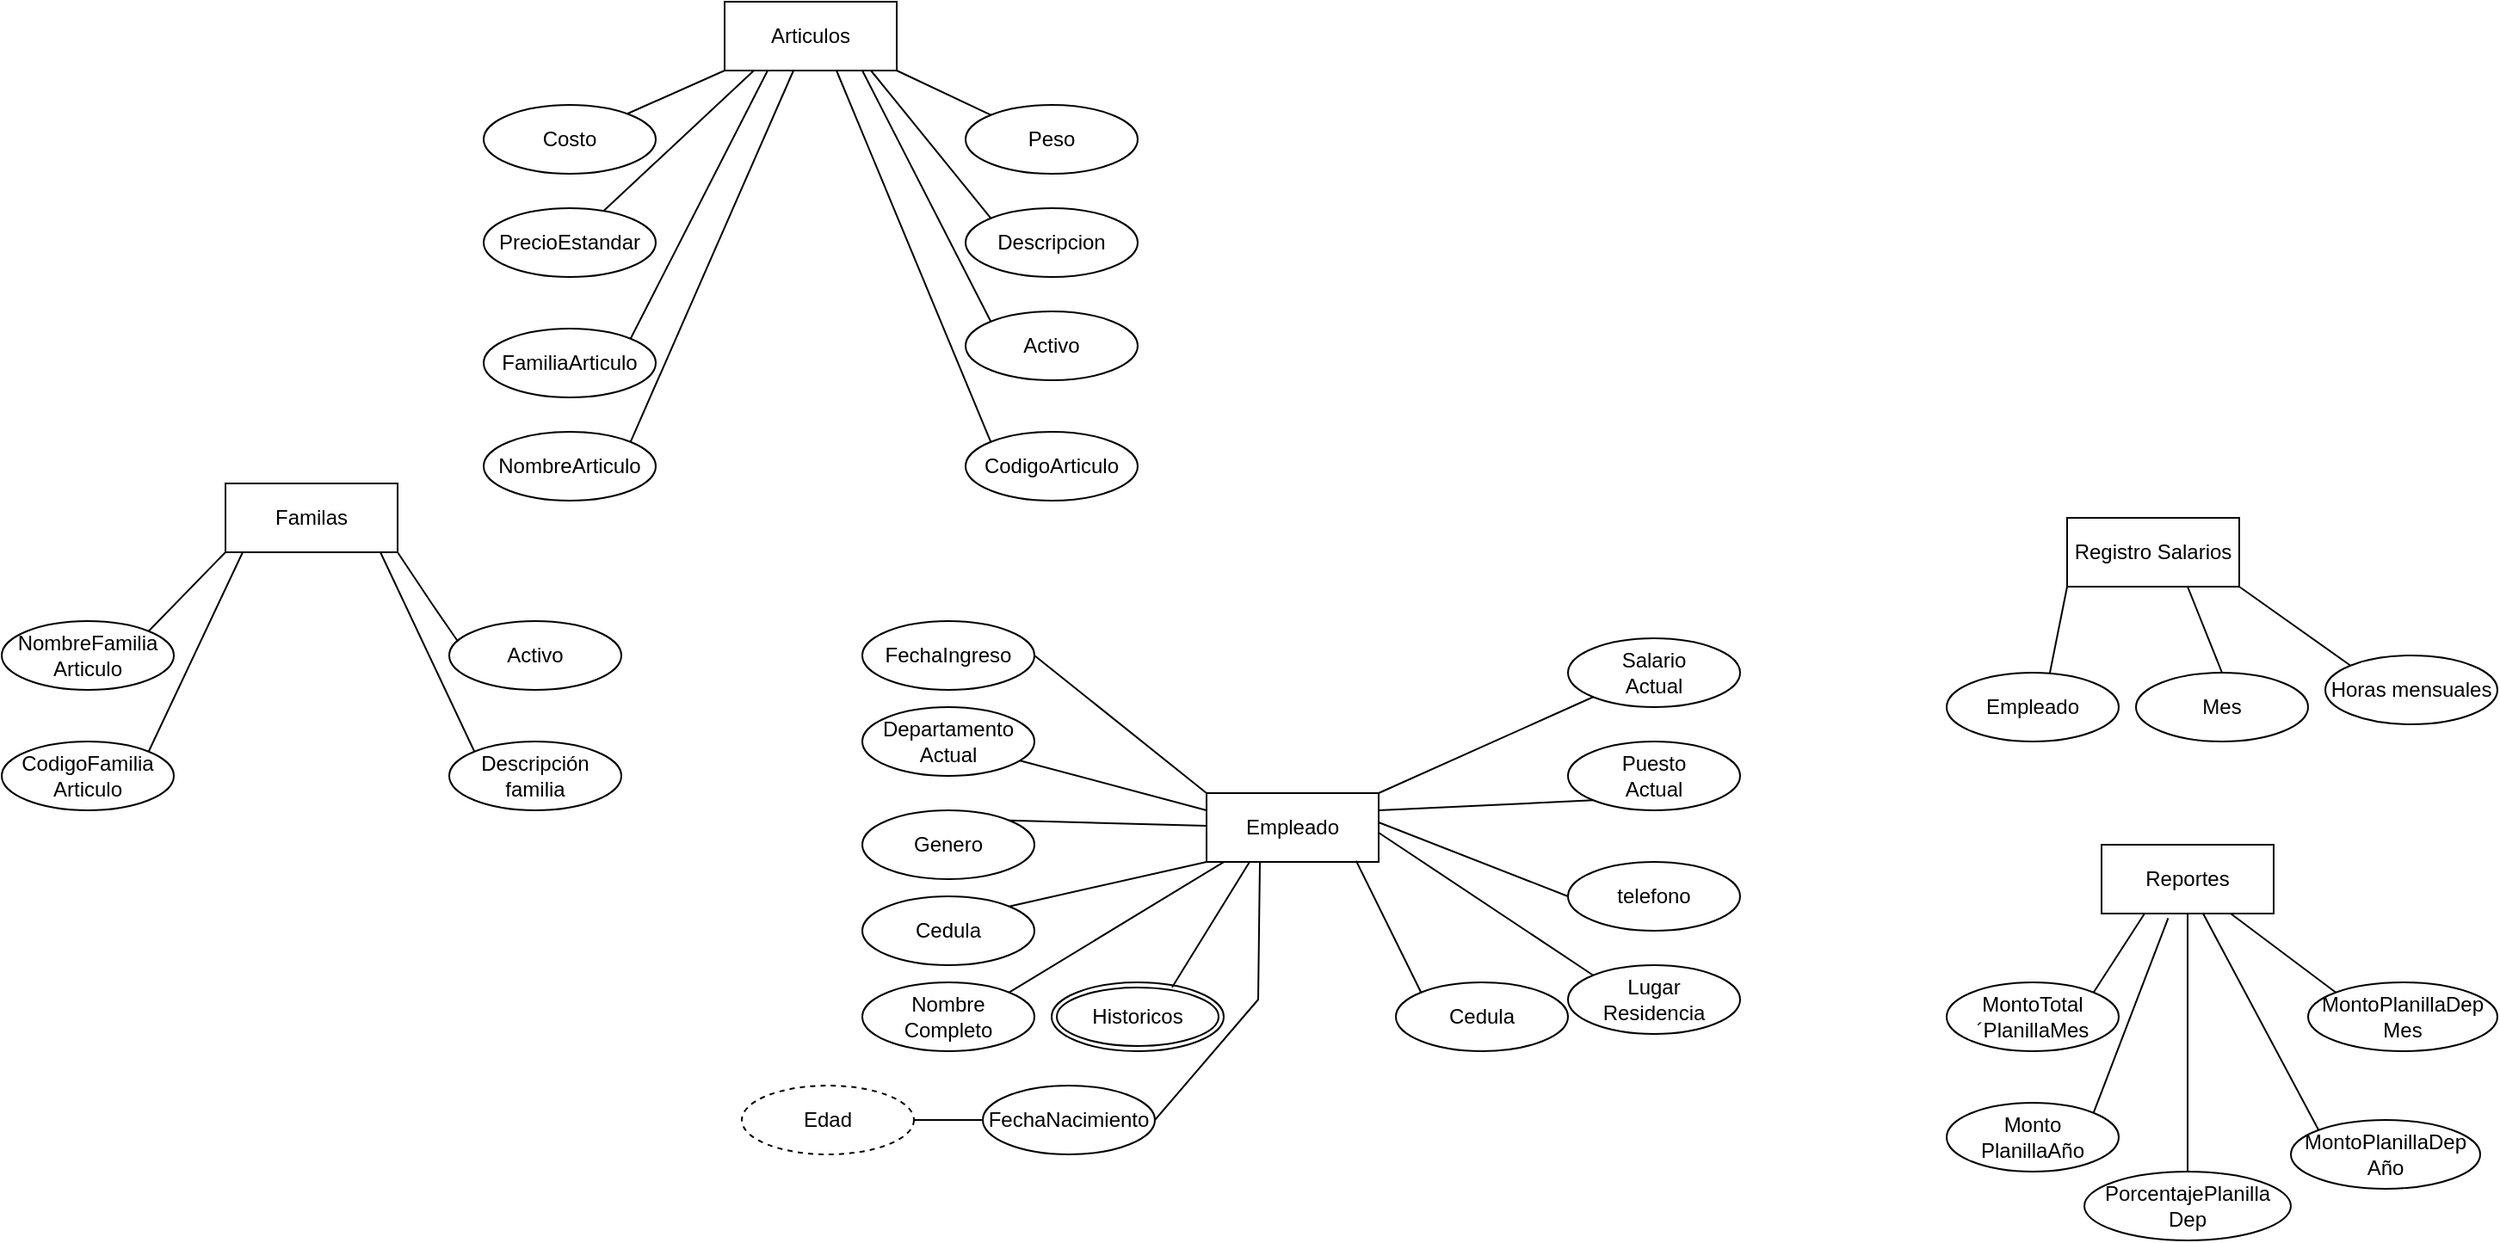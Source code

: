 <mxfile version="24.7.8">
  <diagram id="R2lEEEUBdFMjLlhIrx00" name="Page-1">
    <mxGraphModel dx="1451" dy="1361" grid="1" gridSize="10" guides="1" tooltips="1" connect="1" arrows="1" fold="1" page="1" pageScale="1" pageWidth="850" pageHeight="1100" math="0" shadow="0" extFonts="Permanent Marker^https://fonts.googleapis.com/css?family=Permanent+Marker">
      <root>
        <mxCell id="0" />
        <mxCell id="1" parent="0" />
        <mxCell id="kTR_7HhCARbB6sf2-aNd-1" value="Empleado" style="whiteSpace=wrap;html=1;align=center;" vertex="1" parent="1">
          <mxGeometry x="50" y="440" width="100" height="40" as="geometry" />
        </mxCell>
        <mxCell id="kTR_7HhCARbB6sf2-aNd-2" value="Cedula" style="ellipse;whiteSpace=wrap;html=1;align=center;" vertex="1" parent="1">
          <mxGeometry x="-150" y="500" width="100" height="40" as="geometry" />
        </mxCell>
        <mxCell id="kTR_7HhCARbB6sf2-aNd-3" value="Historicos" style="ellipse;shape=doubleEllipse;margin=3;whiteSpace=wrap;html=1;align=center;" vertex="1" parent="1">
          <mxGeometry x="-40" y="550" width="100" height="40" as="geometry" />
        </mxCell>
        <mxCell id="kTR_7HhCARbB6sf2-aNd-4" value="Nombre&lt;div&gt;Completo&lt;/div&gt;" style="ellipse;whiteSpace=wrap;html=1;align=center;" vertex="1" parent="1">
          <mxGeometry x="-150" y="550" width="100" height="40" as="geometry" />
        </mxCell>
        <mxCell id="kTR_7HhCARbB6sf2-aNd-5" value="Genero" style="ellipse;whiteSpace=wrap;html=1;align=center;" vertex="1" parent="1">
          <mxGeometry x="-150" y="450" width="100" height="40" as="geometry" />
        </mxCell>
        <mxCell id="kTR_7HhCARbB6sf2-aNd-6" value="FechaNacimiento" style="ellipse;whiteSpace=wrap;html=1;align=center;" vertex="1" parent="1">
          <mxGeometry x="-80" y="610" width="100" height="40" as="geometry" />
        </mxCell>
        <mxCell id="kTR_7HhCARbB6sf2-aNd-7" value="Cedula" style="ellipse;whiteSpace=wrap;html=1;align=center;" vertex="1" parent="1">
          <mxGeometry x="160" y="550" width="100" height="40" as="geometry" />
        </mxCell>
        <mxCell id="kTR_7HhCARbB6sf2-aNd-8" value="Edad" style="ellipse;whiteSpace=wrap;html=1;align=center;dashed=1;" vertex="1" parent="1">
          <mxGeometry x="-220" y="610" width="100" height="40" as="geometry" />
        </mxCell>
        <mxCell id="kTR_7HhCARbB6sf2-aNd-9" value="Lugar&lt;div&gt;Residencia&lt;/div&gt;" style="ellipse;whiteSpace=wrap;html=1;align=center;" vertex="1" parent="1">
          <mxGeometry x="260" y="540" width="100" height="40" as="geometry" />
        </mxCell>
        <mxCell id="kTR_7HhCARbB6sf2-aNd-10" value="telefono" style="ellipse;whiteSpace=wrap;html=1;align=center;" vertex="1" parent="1">
          <mxGeometry x="260" y="480" width="100" height="40" as="geometry" />
        </mxCell>
        <mxCell id="kTR_7HhCARbB6sf2-aNd-11" value="FechaIngreso" style="ellipse;whiteSpace=wrap;html=1;align=center;" vertex="1" parent="1">
          <mxGeometry x="-150" y="340" width="100" height="40" as="geometry" />
        </mxCell>
        <mxCell id="kTR_7HhCARbB6sf2-aNd-12" value="Salario&lt;div&gt;Actual&lt;/div&gt;" style="ellipse;whiteSpace=wrap;html=1;align=center;" vertex="1" parent="1">
          <mxGeometry x="260" y="350" width="100" height="40" as="geometry" />
        </mxCell>
        <mxCell id="kTR_7HhCARbB6sf2-aNd-13" value="&lt;div&gt;Puesto&lt;/div&gt;&lt;div&gt;Actual&lt;/div&gt;" style="ellipse;whiteSpace=wrap;html=1;align=center;" vertex="1" parent="1">
          <mxGeometry x="260" y="410" width="100" height="40" as="geometry" />
        </mxCell>
        <mxCell id="kTR_7HhCARbB6sf2-aNd-14" value="&lt;div&gt;Departamento&lt;/div&gt;&lt;div&gt;Actual&lt;/div&gt;" style="ellipse;whiteSpace=wrap;html=1;align=center;" vertex="1" parent="1">
          <mxGeometry x="-150" y="390" width="100" height="40" as="geometry" />
        </mxCell>
        <mxCell id="kTR_7HhCARbB6sf2-aNd-16" value="" style="endArrow=none;html=1;rounded=0;entryX=0;entryY=0;entryDx=0;entryDy=0;exitX=1;exitY=0.5;exitDx=0;exitDy=0;" edge="1" parent="1" source="kTR_7HhCARbB6sf2-aNd-11" target="kTR_7HhCARbB6sf2-aNd-1">
          <mxGeometry relative="1" as="geometry">
            <mxPoint x="-30" y="390" as="sourcePoint" />
            <mxPoint x="130" y="390" as="targetPoint" />
          </mxGeometry>
        </mxCell>
        <mxCell id="kTR_7HhCARbB6sf2-aNd-17" value="" style="endArrow=none;html=1;rounded=0;entryX=0;entryY=0;entryDx=0;entryDy=0;" edge="1" parent="1" source="kTR_7HhCARbB6sf2-aNd-14">
          <mxGeometry relative="1" as="geometry">
            <mxPoint x="-50" y="370" as="sourcePoint" />
            <mxPoint x="50" y="450" as="targetPoint" />
          </mxGeometry>
        </mxCell>
        <mxCell id="kTR_7HhCARbB6sf2-aNd-18" value="" style="endArrow=none;html=1;rounded=0;entryX=0;entryY=0;entryDx=0;entryDy=0;exitX=1;exitY=0;exitDx=0;exitDy=0;" edge="1" parent="1" source="kTR_7HhCARbB6sf2-aNd-5">
          <mxGeometry relative="1" as="geometry">
            <mxPoint x="-58" y="430" as="sourcePoint" />
            <mxPoint x="50" y="459" as="targetPoint" />
          </mxGeometry>
        </mxCell>
        <mxCell id="kTR_7HhCARbB6sf2-aNd-19" value="" style="endArrow=none;html=1;rounded=0;entryX=0;entryY=1;entryDx=0;entryDy=0;exitX=1;exitY=0;exitDx=0;exitDy=0;" edge="1" parent="1" source="kTR_7HhCARbB6sf2-aNd-2" target="kTR_7HhCARbB6sf2-aNd-1">
          <mxGeometry relative="1" as="geometry">
            <mxPoint x="-65" y="490" as="sourcePoint" />
            <mxPoint x="50" y="493" as="targetPoint" />
          </mxGeometry>
        </mxCell>
        <mxCell id="kTR_7HhCARbB6sf2-aNd-20" value="" style="endArrow=none;html=1;rounded=0;entryX=0.102;entryY=0.998;entryDx=0;entryDy=0;exitX=1;exitY=0;exitDx=0;exitDy=0;entryPerimeter=0;" edge="1" parent="1" source="kTR_7HhCARbB6sf2-aNd-4" target="kTR_7HhCARbB6sf2-aNd-1">
          <mxGeometry relative="1" as="geometry">
            <mxPoint x="-47.5" y="526" as="sourcePoint" />
            <mxPoint x="67.5" y="500" as="targetPoint" />
          </mxGeometry>
        </mxCell>
        <mxCell id="kTR_7HhCARbB6sf2-aNd-21" value="" style="endArrow=none;html=1;rounded=0;entryX=0.25;entryY=1;entryDx=0;entryDy=0;exitX=0.7;exitY=0.072;exitDx=0;exitDy=0;exitPerimeter=0;" edge="1" parent="1" source="kTR_7HhCARbB6sf2-aNd-3" target="kTR_7HhCARbB6sf2-aNd-1">
          <mxGeometry relative="1" as="geometry">
            <mxPoint x="80" y="566" as="sourcePoint" />
            <mxPoint x="205" y="490" as="targetPoint" />
          </mxGeometry>
        </mxCell>
        <mxCell id="kTR_7HhCARbB6sf2-aNd-22" value="" style="endArrow=none;html=1;rounded=0;entryX=0.869;entryY=0.983;entryDx=0;entryDy=0;exitX=0;exitY=0;exitDx=0;exitDy=0;entryPerimeter=0;" edge="1" parent="1" source="kTR_7HhCARbB6sf2-aNd-7" target="kTR_7HhCARbB6sf2-aNd-1">
          <mxGeometry relative="1" as="geometry">
            <mxPoint x="108" y="570" as="sourcePoint" />
            <mxPoint x="150" y="500" as="targetPoint" />
          </mxGeometry>
        </mxCell>
        <mxCell id="kTR_7HhCARbB6sf2-aNd-23" value="" style="endArrow=none;html=1;rounded=0;entryX=0.869;entryY=0.983;entryDx=0;entryDy=0;entryPerimeter=0;exitX=1;exitY=0.5;exitDx=0;exitDy=0;" edge="1" parent="1" source="kTR_7HhCARbB6sf2-aNd-6">
          <mxGeometry relative="1" as="geometry">
            <mxPoint x="60" y="630" as="sourcePoint" />
            <mxPoint x="81" y="480" as="targetPoint" />
            <Array as="points">
              <mxPoint x="80" y="560" />
            </Array>
          </mxGeometry>
        </mxCell>
        <mxCell id="kTR_7HhCARbB6sf2-aNd-25" value="" style="endArrow=none;html=1;rounded=0;entryX=0.869;entryY=0.983;entryDx=0;entryDy=0;exitX=0;exitY=0;exitDx=0;exitDy=0;entryPerimeter=0;" edge="1" parent="1" source="kTR_7HhCARbB6sf2-aNd-9">
          <mxGeometry relative="1" as="geometry">
            <mxPoint x="188" y="540" as="sourcePoint" />
            <mxPoint x="150" y="463" as="targetPoint" />
          </mxGeometry>
        </mxCell>
        <mxCell id="kTR_7HhCARbB6sf2-aNd-26" value="" style="endArrow=none;html=1;rounded=0;entryX=0.869;entryY=0.983;entryDx=0;entryDy=0;exitX=0;exitY=0.5;exitDx=0;exitDy=0;entryPerimeter=0;" edge="1" parent="1" source="kTR_7HhCARbB6sf2-aNd-10">
          <mxGeometry relative="1" as="geometry">
            <mxPoint x="275" y="540" as="sourcePoint" />
            <mxPoint x="150" y="457" as="targetPoint" />
          </mxGeometry>
        </mxCell>
        <mxCell id="kTR_7HhCARbB6sf2-aNd-27" value="" style="endArrow=none;html=1;rounded=0;entryX=0.869;entryY=0.983;entryDx=0;entryDy=0;exitX=0;exitY=1;exitDx=0;exitDy=0;entryPerimeter=0;" edge="1" parent="1" source="kTR_7HhCARbB6sf2-aNd-13">
          <mxGeometry relative="1" as="geometry">
            <mxPoint x="260" y="493" as="sourcePoint" />
            <mxPoint x="150" y="450" as="targetPoint" />
          </mxGeometry>
        </mxCell>
        <mxCell id="kTR_7HhCARbB6sf2-aNd-28" value="" style="endArrow=none;html=1;rounded=0;entryX=0.869;entryY=0.983;entryDx=0;entryDy=0;exitX=0;exitY=1;exitDx=0;exitDy=0;entryPerimeter=0;" edge="1" parent="1" source="kTR_7HhCARbB6sf2-aNd-12">
          <mxGeometry relative="1" as="geometry">
            <mxPoint x="275" y="434" as="sourcePoint" />
            <mxPoint x="150" y="440" as="targetPoint" />
          </mxGeometry>
        </mxCell>
        <mxCell id="kTR_7HhCARbB6sf2-aNd-29" value="" style="endArrow=none;html=1;rounded=0;exitX=1;exitY=0.5;exitDx=0;exitDy=0;entryX=0;entryY=0.5;entryDx=0;entryDy=0;" edge="1" parent="1" source="kTR_7HhCARbB6sf2-aNd-8" target="kTR_7HhCARbB6sf2-aNd-6">
          <mxGeometry relative="1" as="geometry">
            <mxPoint x="-116.25" y="629.71" as="sourcePoint" />
            <mxPoint x="-83.75" y="629.71" as="targetPoint" />
          </mxGeometry>
        </mxCell>
        <mxCell id="kTR_7HhCARbB6sf2-aNd-30" value="Registro Salarios" style="whiteSpace=wrap;html=1;align=center;" vertex="1" parent="1">
          <mxGeometry x="550" y="280" width="100" height="40" as="geometry" />
        </mxCell>
        <mxCell id="kTR_7HhCARbB6sf2-aNd-31" value="Mes" style="ellipse;whiteSpace=wrap;html=1;align=center;" vertex="1" parent="1">
          <mxGeometry x="590" y="370" width="100" height="40" as="geometry" />
        </mxCell>
        <mxCell id="kTR_7HhCARbB6sf2-aNd-32" value="Empleado" style="ellipse;whiteSpace=wrap;html=1;align=center;" vertex="1" parent="1">
          <mxGeometry x="480" y="370" width="100" height="40" as="geometry" />
        </mxCell>
        <mxCell id="kTR_7HhCARbB6sf2-aNd-33" value="Horas mensuales" style="ellipse;whiteSpace=wrap;html=1;align=center;" vertex="1" parent="1">
          <mxGeometry x="700" y="360" width="100" height="40" as="geometry" />
        </mxCell>
        <mxCell id="kTR_7HhCARbB6sf2-aNd-34" value="" style="endArrow=none;html=1;rounded=0;entryX=0.6;entryY=0;entryDx=0;entryDy=0;exitX=0;exitY=1;exitDx=0;exitDy=0;entryPerimeter=0;" edge="1" parent="1" target="kTR_7HhCARbB6sf2-aNd-32">
          <mxGeometry relative="1" as="geometry">
            <mxPoint x="550" y="320" as="sourcePoint" />
            <mxPoint x="425" y="376" as="targetPoint" />
          </mxGeometry>
        </mxCell>
        <mxCell id="kTR_7HhCARbB6sf2-aNd-35" value="" style="endArrow=none;html=1;rounded=0;entryX=0.5;entryY=0;entryDx=0;entryDy=0;exitX=0;exitY=1;exitDx=0;exitDy=0;" edge="1" parent="1" target="kTR_7HhCARbB6sf2-aNd-31">
          <mxGeometry relative="1" as="geometry">
            <mxPoint x="620" y="320" as="sourcePoint" />
            <mxPoint x="610" y="370" as="targetPoint" />
          </mxGeometry>
        </mxCell>
        <mxCell id="kTR_7HhCARbB6sf2-aNd-36" value="" style="endArrow=none;html=1;rounded=0;entryX=0;entryY=0;entryDx=0;entryDy=0;exitX=0;exitY=1;exitDx=0;exitDy=0;" edge="1" parent="1" target="kTR_7HhCARbB6sf2-aNd-33">
          <mxGeometry relative="1" as="geometry">
            <mxPoint x="650" y="320" as="sourcePoint" />
            <mxPoint x="680" y="380" as="targetPoint" />
          </mxGeometry>
        </mxCell>
        <mxCell id="kTR_7HhCARbB6sf2-aNd-37" value="Reportes" style="whiteSpace=wrap;html=1;align=center;" vertex="1" parent="1">
          <mxGeometry x="570" y="470" width="100" height="40" as="geometry" />
        </mxCell>
        <mxCell id="kTR_7HhCARbB6sf2-aNd-39" value="MontoTotal&lt;div&gt;´PlanillaMes&lt;/div&gt;" style="ellipse;whiteSpace=wrap;html=1;align=center;" vertex="1" parent="1">
          <mxGeometry x="480" y="550" width="100" height="40" as="geometry" />
        </mxCell>
        <mxCell id="kTR_7HhCARbB6sf2-aNd-40" value="Monto&lt;div&gt;PlanillaAño&lt;/div&gt;" style="ellipse;whiteSpace=wrap;html=1;align=center;" vertex="1" parent="1">
          <mxGeometry x="480" y="620" width="100" height="40" as="geometry" />
        </mxCell>
        <mxCell id="kTR_7HhCARbB6sf2-aNd-41" value="MontoPlanillaDep&lt;div&gt;Mes&lt;/div&gt;" style="ellipse;whiteSpace=wrap;html=1;align=center;" vertex="1" parent="1">
          <mxGeometry x="690" y="550" width="110" height="40" as="geometry" />
        </mxCell>
        <mxCell id="kTR_7HhCARbB6sf2-aNd-42" value="MontoPlanillaDep&lt;div&gt;Año&lt;/div&gt;" style="ellipse;whiteSpace=wrap;html=1;align=center;" vertex="1" parent="1">
          <mxGeometry x="680" y="630" width="110" height="40" as="geometry" />
        </mxCell>
        <mxCell id="kTR_7HhCARbB6sf2-aNd-43" value="PorcentajePlanilla&lt;div&gt;Dep&lt;/div&gt;" style="ellipse;whiteSpace=wrap;html=1;align=center;" vertex="1" parent="1">
          <mxGeometry x="560" y="660" width="120" height="40" as="geometry" />
        </mxCell>
        <mxCell id="kTR_7HhCARbB6sf2-aNd-44" value="" style="endArrow=none;html=1;rounded=0;entryX=0.5;entryY=1;entryDx=0;entryDy=0;exitX=0.5;exitY=0;exitDx=0;exitDy=0;" edge="1" parent="1" source="kTR_7HhCARbB6sf2-aNd-43" target="kTR_7HhCARbB6sf2-aNd-37">
          <mxGeometry relative="1" as="geometry">
            <mxPoint x="624.9" y="660" as="sourcePoint" />
            <mxPoint x="615.1" y="513.6" as="targetPoint" />
          </mxGeometry>
        </mxCell>
        <mxCell id="kTR_7HhCARbB6sf2-aNd-45" value="" style="endArrow=none;html=1;rounded=0;entryX=0.75;entryY=1;entryDx=0;entryDy=0;exitX=0;exitY=0;exitDx=0;exitDy=0;" edge="1" parent="1" source="kTR_7HhCARbB6sf2-aNd-41" target="kTR_7HhCARbB6sf2-aNd-37">
          <mxGeometry relative="1" as="geometry">
            <mxPoint x="630" y="670" as="sourcePoint" />
            <mxPoint x="630" y="520" as="targetPoint" />
          </mxGeometry>
        </mxCell>
        <mxCell id="kTR_7HhCARbB6sf2-aNd-46" value="" style="endArrow=none;html=1;rounded=0;entryX=0.75;entryY=1;entryDx=0;entryDy=0;exitX=0;exitY=0;exitDx=0;exitDy=0;" edge="1" parent="1" source="kTR_7HhCARbB6sf2-aNd-42">
          <mxGeometry relative="1" as="geometry">
            <mxPoint x="690" y="556" as="sourcePoint" />
            <mxPoint x="629" y="510" as="targetPoint" />
          </mxGeometry>
        </mxCell>
        <mxCell id="kTR_7HhCARbB6sf2-aNd-47" value="" style="endArrow=none;html=1;rounded=0;entryX=0.25;entryY=1;entryDx=0;entryDy=0;exitX=1;exitY=0;exitDx=0;exitDy=0;" edge="1" parent="1" source="kTR_7HhCARbB6sf2-aNd-39" target="kTR_7HhCARbB6sf2-aNd-37">
          <mxGeometry relative="1" as="geometry">
            <mxPoint x="611" y="566" as="sourcePoint" />
            <mxPoint x="550" y="520" as="targetPoint" />
          </mxGeometry>
        </mxCell>
        <mxCell id="kTR_7HhCARbB6sf2-aNd-48" value="" style="endArrow=none;html=1;rounded=0;entryX=0.387;entryY=1.067;entryDx=0;entryDy=0;entryPerimeter=0;exitX=1;exitY=0;exitDx=0;exitDy=0;" edge="1" parent="1" source="kTR_7HhCARbB6sf2-aNd-40" target="kTR_7HhCARbB6sf2-aNd-37">
          <mxGeometry relative="1" as="geometry">
            <mxPoint x="590" y="610" as="sourcePoint" />
            <mxPoint x="583" y="534" as="targetPoint" />
          </mxGeometry>
        </mxCell>
        <mxCell id="kTR_7HhCARbB6sf2-aNd-49" value="Familas" style="whiteSpace=wrap;html=1;align=center;" vertex="1" parent="1">
          <mxGeometry x="-520" y="260" width="100" height="40" as="geometry" />
        </mxCell>
        <mxCell id="kTR_7HhCARbB6sf2-aNd-50" value="NombreFamilia&lt;div&gt;Articulo&lt;/div&gt;" style="ellipse;whiteSpace=wrap;html=1;align=center;" vertex="1" parent="1">
          <mxGeometry x="-650" y="340" width="100" height="40" as="geometry" />
        </mxCell>
        <mxCell id="kTR_7HhCARbB6sf2-aNd-51" value="CodigoFamilia&lt;div&gt;Articulo&lt;/div&gt;" style="ellipse;whiteSpace=wrap;html=1;align=center;" vertex="1" parent="1">
          <mxGeometry x="-650" y="410" width="100" height="40" as="geometry" />
        </mxCell>
        <mxCell id="kTR_7HhCARbB6sf2-aNd-52" value="Activo" style="ellipse;whiteSpace=wrap;html=1;align=center;" vertex="1" parent="1">
          <mxGeometry x="-390" y="340" width="100" height="40" as="geometry" />
        </mxCell>
        <mxCell id="kTR_7HhCARbB6sf2-aNd-53" value="Descripción familia" style="ellipse;whiteSpace=wrap;html=1;align=center;" vertex="1" parent="1">
          <mxGeometry x="-390" y="410" width="100" height="40" as="geometry" />
        </mxCell>
        <mxCell id="kTR_7HhCARbB6sf2-aNd-54" value="" style="endArrow=none;html=1;rounded=0;entryX=0;entryY=1;entryDx=0;entryDy=0;exitX=1;exitY=0;exitDx=0;exitDy=0;" edge="1" parent="1" source="kTR_7HhCARbB6sf2-aNd-50" target="kTR_7HhCARbB6sf2-aNd-49">
          <mxGeometry relative="1" as="geometry">
            <mxPoint x="-540" y="330" as="sourcePoint" />
            <mxPoint x="-440" y="410" as="targetPoint" />
          </mxGeometry>
        </mxCell>
        <mxCell id="kTR_7HhCARbB6sf2-aNd-55" value="" style="endArrow=none;html=1;rounded=0;entryX=1;entryY=1;entryDx=0;entryDy=0;exitX=0.048;exitY=0.288;exitDx=0;exitDy=0;exitPerimeter=0;" edge="1" parent="1" source="kTR_7HhCARbB6sf2-aNd-52" target="kTR_7HhCARbB6sf2-aNd-49">
          <mxGeometry relative="1" as="geometry">
            <mxPoint x="-450" y="360" as="sourcePoint" />
            <mxPoint x="-405" y="314" as="targetPoint" />
            <Array as="points">
              <mxPoint x="-400" y="330" />
            </Array>
          </mxGeometry>
        </mxCell>
        <mxCell id="kTR_7HhCARbB6sf2-aNd-56" value="" style="endArrow=none;html=1;rounded=0;entryX=1;entryY=1;entryDx=0;entryDy=0;exitX=1;exitY=0;exitDx=0;exitDy=0;" edge="1" parent="1" source="kTR_7HhCARbB6sf2-aNd-51">
          <mxGeometry relative="1" as="geometry">
            <mxPoint x="-475" y="352" as="sourcePoint" />
            <mxPoint x="-510" y="300" as="targetPoint" />
          </mxGeometry>
        </mxCell>
        <mxCell id="kTR_7HhCARbB6sf2-aNd-57" value="" style="endArrow=none;html=1;rounded=0;exitX=0;exitY=0;exitDx=0;exitDy=0;" edge="1" parent="1" source="kTR_7HhCARbB6sf2-aNd-53">
          <mxGeometry relative="1" as="geometry">
            <mxPoint x="-497.5" y="440" as="sourcePoint" />
            <mxPoint x="-430" y="300" as="targetPoint" />
          </mxGeometry>
        </mxCell>
        <mxCell id="kTR_7HhCARbB6sf2-aNd-58" value="Articulos" style="whiteSpace=wrap;html=1;align=center;" vertex="1" parent="1">
          <mxGeometry x="-230" y="-20" width="100" height="40" as="geometry" />
        </mxCell>
        <mxCell id="kTR_7HhCARbB6sf2-aNd-59" value="NombreArticulo" style="ellipse;whiteSpace=wrap;html=1;align=center;" vertex="1" parent="1">
          <mxGeometry x="-370" y="230" width="100" height="40" as="geometry" />
        </mxCell>
        <mxCell id="kTR_7HhCARbB6sf2-aNd-60" value="CodigoArticulo" style="ellipse;whiteSpace=wrap;html=1;align=center;" vertex="1" parent="1">
          <mxGeometry x="-90" y="230" width="100" height="40" as="geometry" />
        </mxCell>
        <mxCell id="kTR_7HhCARbB6sf2-aNd-61" value="Activo" style="ellipse;whiteSpace=wrap;html=1;align=center;" vertex="1" parent="1">
          <mxGeometry x="-90" y="160" width="100" height="40" as="geometry" />
        </mxCell>
        <mxCell id="kTR_7HhCARbB6sf2-aNd-62" value="Descripcion" style="ellipse;whiteSpace=wrap;html=1;align=center;" vertex="1" parent="1">
          <mxGeometry x="-90" y="100" width="100" height="40" as="geometry" />
        </mxCell>
        <mxCell id="kTR_7HhCARbB6sf2-aNd-63" value="FamiliaArticulo" style="ellipse;whiteSpace=wrap;html=1;align=center;" vertex="1" parent="1">
          <mxGeometry x="-370" y="170" width="100" height="40" as="geometry" />
        </mxCell>
        <mxCell id="kTR_7HhCARbB6sf2-aNd-64" value="Peso" style="ellipse;whiteSpace=wrap;html=1;align=center;" vertex="1" parent="1">
          <mxGeometry x="-90" y="40" width="100" height="40" as="geometry" />
        </mxCell>
        <mxCell id="kTR_7HhCARbB6sf2-aNd-65" value="Costo" style="ellipse;whiteSpace=wrap;html=1;align=center;" vertex="1" parent="1">
          <mxGeometry x="-370" y="40" width="100" height="40" as="geometry" />
        </mxCell>
        <mxCell id="kTR_7HhCARbB6sf2-aNd-66" value="PrecioEstandar" style="ellipse;whiteSpace=wrap;html=1;align=center;" vertex="1" parent="1">
          <mxGeometry x="-370" y="100" width="100" height="40" as="geometry" />
        </mxCell>
        <mxCell id="kTR_7HhCARbB6sf2-aNd-69" value="" style="endArrow=none;html=1;rounded=0;entryX=1;entryY=1;entryDx=0;entryDy=0;" edge="1" parent="1" source="kTR_7HhCARbB6sf2-aNd-65">
          <mxGeometry relative="1" as="geometry">
            <mxPoint x="-285" y="136" as="sourcePoint" />
            <mxPoint x="-230" y="20" as="targetPoint" />
          </mxGeometry>
        </mxCell>
        <mxCell id="kTR_7HhCARbB6sf2-aNd-70" value="" style="endArrow=none;html=1;rounded=0;entryX=0;entryY=0;entryDx=0;entryDy=0;exitX=1;exitY=1;exitDx=0;exitDy=0;" edge="1" parent="1" source="kTR_7HhCARbB6sf2-aNd-58" target="kTR_7HhCARbB6sf2-aNd-64">
          <mxGeometry relative="1" as="geometry">
            <mxPoint x="-137" y="55" as="sourcePoint" />
            <mxPoint x="-80" y="30" as="targetPoint" />
          </mxGeometry>
        </mxCell>
        <mxCell id="kTR_7HhCARbB6sf2-aNd-71" value="" style="endArrow=none;html=1;rounded=0;entryX=1;entryY=1;entryDx=0;entryDy=0;" edge="1" parent="1" source="kTR_7HhCARbB6sf2-aNd-66">
          <mxGeometry relative="1" as="geometry">
            <mxPoint x="-270" y="45" as="sourcePoint" />
            <mxPoint x="-213" y="20" as="targetPoint" />
          </mxGeometry>
        </mxCell>
        <mxCell id="kTR_7HhCARbB6sf2-aNd-72" value="" style="endArrow=none;html=1;rounded=0;entryX=0;entryY=0;entryDx=0;entryDy=0;exitX=1;exitY=1;exitDx=0;exitDy=0;" edge="1" parent="1" target="kTR_7HhCARbB6sf2-aNd-62">
          <mxGeometry relative="1" as="geometry">
            <mxPoint x="-145" y="20" as="sourcePoint" />
            <mxPoint x="-90" y="46" as="targetPoint" />
          </mxGeometry>
        </mxCell>
        <mxCell id="kTR_7HhCARbB6sf2-aNd-73" value="" style="endArrow=none;html=1;rounded=0;entryX=0.25;entryY=1;entryDx=0;entryDy=0;exitX=1;exitY=0;exitDx=0;exitDy=0;" edge="1" parent="1" source="kTR_7HhCARbB6sf2-aNd-63" target="kTR_7HhCARbB6sf2-aNd-58">
          <mxGeometry relative="1" as="geometry">
            <mxPoint x="-290" y="112" as="sourcePoint" />
            <mxPoint x="-203" y="30" as="targetPoint" />
          </mxGeometry>
        </mxCell>
        <mxCell id="kTR_7HhCARbB6sf2-aNd-74" value="" style="endArrow=none;html=1;rounded=0;entryX=0.25;entryY=1;entryDx=0;entryDy=0;exitX=0;exitY=0;exitDx=0;exitDy=0;" edge="1" parent="1" source="kTR_7HhCARbB6sf2-aNd-61">
          <mxGeometry relative="1" as="geometry">
            <mxPoint x="-230" y="176" as="sourcePoint" />
            <mxPoint x="-150" y="20" as="targetPoint" />
          </mxGeometry>
        </mxCell>
        <mxCell id="kTR_7HhCARbB6sf2-aNd-75" value="" style="endArrow=none;html=1;rounded=0;entryX=0.25;entryY=1;entryDx=0;entryDy=0;exitX=1;exitY=0;exitDx=0;exitDy=0;" edge="1" parent="1" source="kTR_7HhCARbB6sf2-aNd-59">
          <mxGeometry relative="1" as="geometry">
            <mxPoint x="-270" y="176" as="sourcePoint" />
            <mxPoint x="-190" y="20" as="targetPoint" />
            <Array as="points" />
          </mxGeometry>
        </mxCell>
        <mxCell id="kTR_7HhCARbB6sf2-aNd-76" value="" style="endArrow=none;html=1;rounded=0;entryX=0.25;entryY=1;entryDx=0;entryDy=0;exitX=0;exitY=0;exitDx=0;exitDy=0;" edge="1" parent="1" source="kTR_7HhCARbB6sf2-aNd-60">
          <mxGeometry relative="1" as="geometry">
            <mxPoint x="-260" y="236" as="sourcePoint" />
            <mxPoint x="-165" y="20" as="targetPoint" />
            <Array as="points" />
          </mxGeometry>
        </mxCell>
      </root>
    </mxGraphModel>
  </diagram>
</mxfile>
